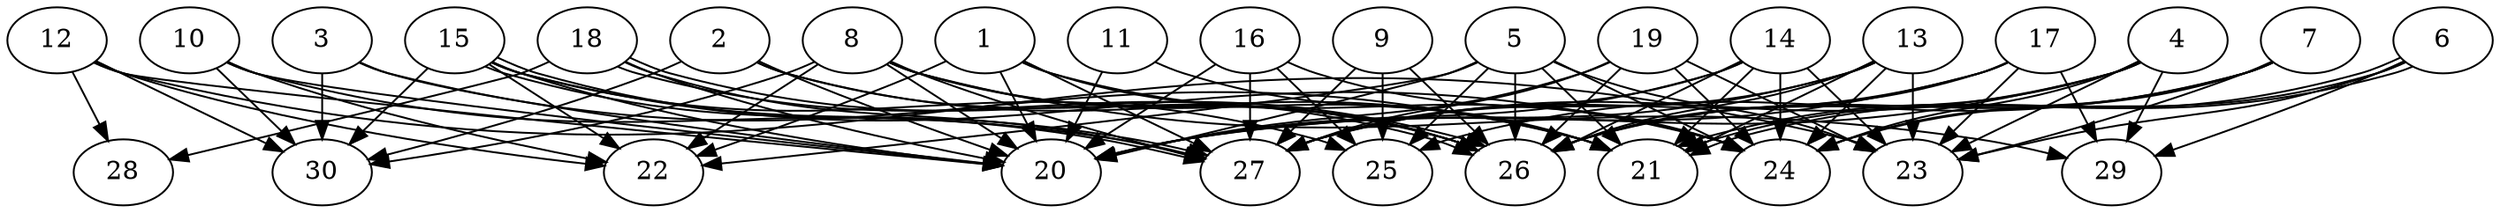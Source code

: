 // DAG automatically generated by daggen at Thu Oct  3 14:04:19 2019
// ./daggen --dot -n 30 --ccr 0.4 --fat 0.9 --regular 0.9 --density 0.9 --mindata 5242880 --maxdata 52428800 
digraph G {
  1 [size="43361280", alpha="0.19", expect_size="17344512"] 
  1 -> 20 [size ="17344512"]
  1 -> 22 [size ="17344512"]
  1 -> 24 [size ="17344512"]
  1 -> 26 [size ="17344512"]
  1 -> 27 [size ="17344512"]
  2 [size="34112000", alpha="0.12", expect_size="13644800"] 
  2 -> 20 [size ="13644800"]
  2 -> 21 [size ="13644800"]
  2 -> 26 [size ="13644800"]
  2 -> 30 [size ="13644800"]
  3 [size="120069120", alpha="0.16", expect_size="48027648"] 
  3 -> 20 [size ="48027648"]
  3 -> 21 [size ="48027648"]
  3 -> 30 [size ="48027648"]
  4 [size="24668160", alpha="0.06", expect_size="9867264"] 
  4 -> 20 [size ="9867264"]
  4 -> 23 [size ="9867264"]
  4 -> 24 [size ="9867264"]
  4 -> 26 [size ="9867264"]
  4 -> 27 [size ="9867264"]
  4 -> 29 [size ="9867264"]
  5 [size="46814720", alpha="0.08", expect_size="18725888"] 
  5 -> 20 [size ="18725888"]
  5 -> 21 [size ="18725888"]
  5 -> 22 [size ="18725888"]
  5 -> 23 [size ="18725888"]
  5 -> 24 [size ="18725888"]
  5 -> 25 [size ="18725888"]
  5 -> 26 [size ="18725888"]
  6 [size="89208320", alpha="0.15", expect_size="35683328"] 
  6 -> 21 [size ="35683328"]
  6 -> 21 [size ="35683328"]
  6 -> 23 [size ="35683328"]
  6 -> 24 [size ="35683328"]
  6 -> 29 [size ="35683328"]
  7 [size="112555520", alpha="0.07", expect_size="45022208"] 
  7 -> 21 [size ="45022208"]
  7 -> 23 [size ="45022208"]
  7 -> 24 [size ="45022208"]
  7 -> 25 [size ="45022208"]
  7 -> 26 [size ="45022208"]
  8 [size="122357760", alpha="0.17", expect_size="48943104"] 
  8 -> 20 [size ="48943104"]
  8 -> 21 [size ="48943104"]
  8 -> 22 [size ="48943104"]
  8 -> 26 [size ="48943104"]
  8 -> 27 [size ="48943104"]
  8 -> 29 [size ="48943104"]
  8 -> 30 [size ="48943104"]
  9 [size="20103680", alpha="0.01", expect_size="8041472"] 
  9 -> 25 [size ="8041472"]
  9 -> 26 [size ="8041472"]
  9 -> 27 [size ="8041472"]
  10 [size="79928320", alpha="0.05", expect_size="31971328"] 
  10 -> 20 [size ="31971328"]
  10 -> 22 [size ="31971328"]
  10 -> 27 [size ="31971328"]
  10 -> 30 [size ="31971328"]
  11 [size="95572480", alpha="0.14", expect_size="38228992"] 
  11 -> 20 [size ="38228992"]
  11 -> 21 [size ="38228992"]
  12 [size="92582400", alpha="0.04", expect_size="37032960"] 
  12 -> 20 [size ="37032960"]
  12 -> 22 [size ="37032960"]
  12 -> 23 [size ="37032960"]
  12 -> 28 [size ="37032960"]
  12 -> 30 [size ="37032960"]
  13 [size="42560000", alpha="0.19", expect_size="17024000"] 
  13 -> 20 [size ="17024000"]
  13 -> 21 [size ="17024000"]
  13 -> 23 [size ="17024000"]
  13 -> 24 [size ="17024000"]
  13 -> 26 [size ="17024000"]
  13 -> 27 [size ="17024000"]
  14 [size="21347840", alpha="0.08", expect_size="8539136"] 
  14 -> 20 [size ="8539136"]
  14 -> 21 [size ="8539136"]
  14 -> 23 [size ="8539136"]
  14 -> 24 [size ="8539136"]
  14 -> 26 [size ="8539136"]
  14 -> 27 [size ="8539136"]
  15 [size="58567680", alpha="0.10", expect_size="23427072"] 
  15 -> 20 [size ="23427072"]
  15 -> 22 [size ="23427072"]
  15 -> 24 [size ="23427072"]
  15 -> 25 [size ="23427072"]
  15 -> 27 [size ="23427072"]
  15 -> 27 [size ="23427072"]
  15 -> 30 [size ="23427072"]
  16 [size="107852800", alpha="0.09", expect_size="43141120"] 
  16 -> 20 [size ="43141120"]
  16 -> 24 [size ="43141120"]
  16 -> 25 [size ="43141120"]
  16 -> 27 [size ="43141120"]
  17 [size="76807680", alpha="0.02", expect_size="30723072"] 
  17 -> 20 [size ="30723072"]
  17 -> 23 [size ="30723072"]
  17 -> 26 [size ="30723072"]
  17 -> 27 [size ="30723072"]
  17 -> 29 [size ="30723072"]
  18 [size="120834560", alpha="0.00", expect_size="48333824"] 
  18 -> 20 [size ="48333824"]
  18 -> 26 [size ="48333824"]
  18 -> 26 [size ="48333824"]
  18 -> 27 [size ="48333824"]
  18 -> 28 [size ="48333824"]
  19 [size="105218560", alpha="0.19", expect_size="42087424"] 
  19 -> 20 [size ="42087424"]
  19 -> 23 [size ="42087424"]
  19 -> 24 [size ="42087424"]
  19 -> 26 [size ="42087424"]
  19 -> 27 [size ="42087424"]
  20 [size="108172800", alpha="0.02", expect_size="43269120"] 
  21 [size="20323840", alpha="0.11", expect_size="8129536"] 
  22 [size="102085120", alpha="0.03", expect_size="40834048"] 
  23 [size="124602880", alpha="0.13", expect_size="49841152"] 
  24 [size="118691840", alpha="0.05", expect_size="47476736"] 
  25 [size="49008640", alpha="0.02", expect_size="19603456"] 
  26 [size="107461120", alpha="0.13", expect_size="42984448"] 
  27 [size="45186560", alpha="0.01", expect_size="18074624"] 
  28 [size="55969280", alpha="0.07", expect_size="22387712"] 
  29 [size="56893440", alpha="0.14", expect_size="22757376"] 
  30 [size="52715520", alpha="0.12", expect_size="21086208"] 
}
